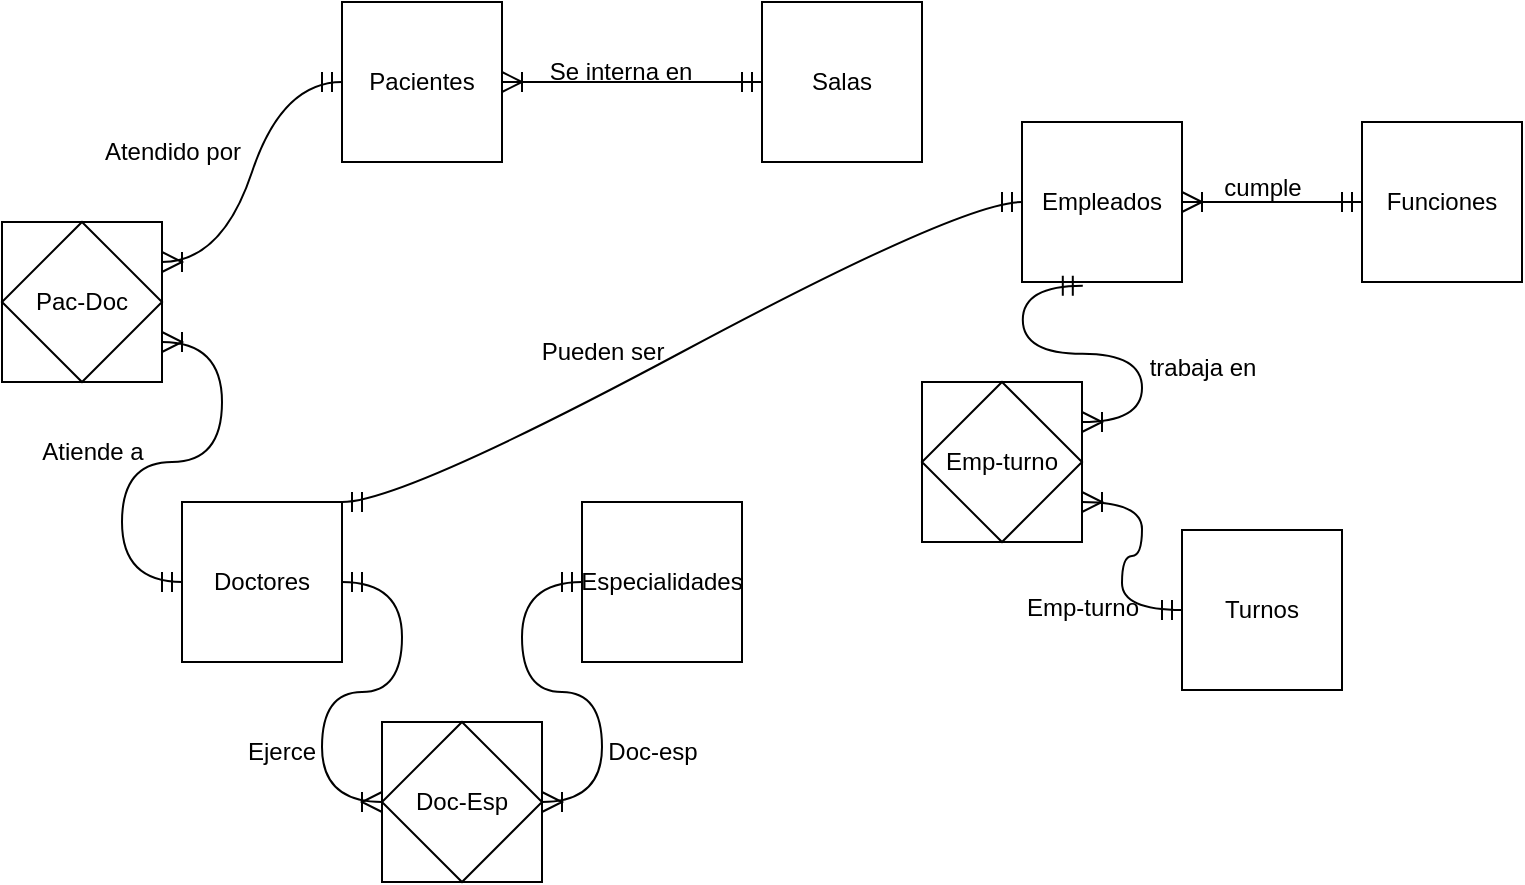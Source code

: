 <mxfile version="27.1.5">
  <diagram name="Página-1" id="cUW0Cw-TYouhR0vvpUyP">
    <mxGraphModel dx="1507" dy="818" grid="1" gridSize="10" guides="1" tooltips="1" connect="1" arrows="1" fold="1" page="1" pageScale="1" pageWidth="827" pageHeight="1169" math="0" shadow="0">
      <root>
        <mxCell id="0" />
        <mxCell id="1" parent="0" />
        <mxCell id="e-mYyunEERbH04-v8ros-4" value="Pacientes" style="whiteSpace=wrap;html=1;aspect=fixed;" vertex="1" parent="1">
          <mxGeometry x="230" y="240" width="80" height="80" as="geometry" />
        </mxCell>
        <mxCell id="e-mYyunEERbH04-v8ros-5" value="Especialidades" style="whiteSpace=wrap;html=1;aspect=fixed;" vertex="1" parent="1">
          <mxGeometry x="350" y="490" width="80" height="80" as="geometry" />
        </mxCell>
        <mxCell id="e-mYyunEERbH04-v8ros-6" value="Empleados" style="whiteSpace=wrap;html=1;aspect=fixed;" vertex="1" parent="1">
          <mxGeometry x="570" y="300" width="80" height="80" as="geometry" />
        </mxCell>
        <mxCell id="e-mYyunEERbH04-v8ros-7" value="Salas" style="whiteSpace=wrap;html=1;aspect=fixed;" vertex="1" parent="1">
          <mxGeometry x="440" y="240" width="80" height="80" as="geometry" />
        </mxCell>
        <mxCell id="e-mYyunEERbH04-v8ros-8" value="Doctores" style="whiteSpace=wrap;html=1;aspect=fixed;" vertex="1" parent="1">
          <mxGeometry x="150" y="490" width="80" height="80" as="geometry" />
        </mxCell>
        <mxCell id="e-mYyunEERbH04-v8ros-9" value="Turnos" style="whiteSpace=wrap;html=1;aspect=fixed;" vertex="1" parent="1">
          <mxGeometry x="650" y="504" width="80" height="80" as="geometry" />
        </mxCell>
        <mxCell id="e-mYyunEERbH04-v8ros-10" value="Funciones" style="whiteSpace=wrap;html=1;aspect=fixed;" vertex="1" parent="1">
          <mxGeometry x="740" y="300" width="80" height="80" as="geometry" />
        </mxCell>
        <mxCell id="e-mYyunEERbH04-v8ros-11" value="" style="edgeStyle=entityRelationEdgeStyle;fontSize=12;html=1;endArrow=ERoneToMany;startArrow=ERmandOne;rounded=0;startSize=8;endSize=8;curved=1;entryX=1;entryY=0.5;entryDx=0;entryDy=0;exitX=0;exitY=0.5;exitDx=0;exitDy=0;" edge="1" parent="1" source="e-mYyunEERbH04-v8ros-7" target="e-mYyunEERbH04-v8ros-4">
          <mxGeometry width="100" height="100" relative="1" as="geometry">
            <mxPoint x="400" y="280" as="sourcePoint" />
            <mxPoint x="431" y="535" as="targetPoint" />
            <Array as="points">
              <mxPoint x="430" y="310" />
              <mxPoint x="462" y="585" />
              <mxPoint x="310" y="380" />
            </Array>
          </mxGeometry>
        </mxCell>
        <mxCell id="e-mYyunEERbH04-v8ros-12" value="" style="whiteSpace=wrap;html=1;aspect=fixed;" vertex="1" parent="1">
          <mxGeometry x="60" y="350" width="80" height="80" as="geometry" />
        </mxCell>
        <mxCell id="e-mYyunEERbH04-v8ros-13" value="Pac-Doc" style="rhombus;whiteSpace=wrap;html=1;" vertex="1" parent="1">
          <mxGeometry x="60" y="350" width="80" height="80" as="geometry" />
        </mxCell>
        <mxCell id="e-mYyunEERbH04-v8ros-14" value="" style="edgeStyle=entityRelationEdgeStyle;fontSize=12;html=1;endArrow=ERoneToMany;startArrow=ERmandOne;rounded=0;startSize=8;endSize=8;curved=1;exitX=0;exitY=0.5;exitDx=0;exitDy=0;entryX=1;entryY=0.25;entryDx=0;entryDy=0;" edge="1" parent="1" source="e-mYyunEERbH04-v8ros-4" target="e-mYyunEERbH04-v8ros-12">
          <mxGeometry width="100" height="100" relative="1" as="geometry">
            <mxPoint x="390" y="545" as="sourcePoint" />
            <mxPoint x="471" y="545" as="targetPoint" />
            <Array as="points">
              <mxPoint x="502" y="595" />
              <mxPoint x="140" y="280" />
              <mxPoint x="60" y="240" />
              <mxPoint x="360" y="440" />
              <mxPoint x="350" y="390" />
            </Array>
          </mxGeometry>
        </mxCell>
        <mxCell id="e-mYyunEERbH04-v8ros-16" value="" style="edgeStyle=entityRelationEdgeStyle;fontSize=12;html=1;endArrow=ERoneToMany;startArrow=ERmandOne;rounded=0;startSize=8;endSize=8;curved=1;exitX=0;exitY=0.5;exitDx=0;exitDy=0;entryX=1;entryY=0.75;entryDx=0;entryDy=0;" edge="1" parent="1" source="e-mYyunEERbH04-v8ros-8" target="e-mYyunEERbH04-v8ros-12">
          <mxGeometry width="100" height="100" relative="1" as="geometry">
            <mxPoint x="320" y="360" as="sourcePoint" />
            <mxPoint x="190" y="430" as="targetPoint" />
            <Array as="points">
              <mxPoint x="592" y="675" />
              <mxPoint x="230" y="360" />
              <mxPoint x="150" y="320" />
              <mxPoint x="450" y="520" />
              <mxPoint x="440" y="470" />
            </Array>
          </mxGeometry>
        </mxCell>
        <mxCell id="e-mYyunEERbH04-v8ros-19" value="" style="edgeStyle=entityRelationEdgeStyle;fontSize=12;html=1;endArrow=ERoneToMany;startArrow=ERmandOne;rounded=0;startSize=8;endSize=8;curved=1;entryX=1;entryY=0.5;entryDx=0;entryDy=0;exitX=0;exitY=0.5;exitDx=0;exitDy=0;" edge="1" parent="1" source="e-mYyunEERbH04-v8ros-10" target="e-mYyunEERbH04-v8ros-6">
          <mxGeometry width="100" height="100" relative="1" as="geometry">
            <mxPoint x="410" y="545" as="sourcePoint" />
            <mxPoint x="491" y="545" as="targetPoint" />
            <Array as="points">
              <mxPoint x="522" y="595" />
              <mxPoint x="370" y="390" />
            </Array>
          </mxGeometry>
        </mxCell>
        <mxCell id="e-mYyunEERbH04-v8ros-20" value="" style="whiteSpace=wrap;html=1;aspect=fixed;" vertex="1" parent="1">
          <mxGeometry x="520" y="430" width="80" height="80" as="geometry" />
        </mxCell>
        <mxCell id="e-mYyunEERbH04-v8ros-21" value="Emp-turno" style="rhombus;whiteSpace=wrap;html=1;" vertex="1" parent="1">
          <mxGeometry x="520" y="430" width="80" height="80" as="geometry" />
        </mxCell>
        <mxCell id="e-mYyunEERbH04-v8ros-22" value="" style="edgeStyle=entityRelationEdgeStyle;fontSize=12;html=1;endArrow=ERoneToMany;startArrow=ERmandOne;rounded=0;startSize=8;endSize=8;curved=1;exitX=0.38;exitY=1.023;exitDx=0;exitDy=0;exitPerimeter=0;entryX=1;entryY=0.25;entryDx=0;entryDy=0;" edge="1" parent="1" source="e-mYyunEERbH04-v8ros-6" target="e-mYyunEERbH04-v8ros-20">
          <mxGeometry width="100" height="100" relative="1" as="geometry">
            <mxPoint x="410" y="535" as="sourcePoint" />
            <mxPoint x="491" y="535" as="targetPoint" />
            <Array as="points">
              <mxPoint x="522" y="585" />
              <mxPoint x="370" y="380" />
            </Array>
          </mxGeometry>
        </mxCell>
        <mxCell id="e-mYyunEERbH04-v8ros-23" value="" style="edgeStyle=entityRelationEdgeStyle;fontSize=12;html=1;endArrow=ERoneToMany;startArrow=ERmandOne;rounded=0;startSize=8;endSize=8;curved=1;exitX=0;exitY=0.5;exitDx=0;exitDy=0;entryX=1;entryY=0.75;entryDx=0;entryDy=0;" edge="1" parent="1" source="e-mYyunEERbH04-v8ros-9" target="e-mYyunEERbH04-v8ros-20">
          <mxGeometry width="100" height="100" relative="1" as="geometry">
            <mxPoint x="830" y="472" as="sourcePoint" />
            <mxPoint x="790" y="520" as="targetPoint" />
            <Array as="points">
              <mxPoint x="752" y="675" />
              <mxPoint x="600" y="470" />
            </Array>
          </mxGeometry>
        </mxCell>
        <mxCell id="e-mYyunEERbH04-v8ros-24" value="" style="edgeStyle=entityRelationEdgeStyle;fontSize=12;html=1;endArrow=ERoneToMany;startArrow=ERmandOne;rounded=0;startSize=8;endSize=8;curved=1;entryX=0;entryY=0.5;entryDx=0;entryDy=0;fontStyle=1" edge="1" parent="1" source="e-mYyunEERbH04-v8ros-8" target="e-mYyunEERbH04-v8ros-26">
          <mxGeometry width="100" height="100" relative="1" as="geometry">
            <mxPoint x="310" y="570" as="sourcePoint" />
            <mxPoint x="530" y="430" as="targetPoint" />
            <Array as="points">
              <mxPoint x="492" y="585" />
              <mxPoint x="340" y="380" />
            </Array>
          </mxGeometry>
        </mxCell>
        <mxCell id="e-mYyunEERbH04-v8ros-25" value="" style="whiteSpace=wrap;html=1;aspect=fixed;" vertex="1" parent="1">
          <mxGeometry x="250" y="600" width="80" height="80" as="geometry" />
        </mxCell>
        <mxCell id="e-mYyunEERbH04-v8ros-26" value="Doc-Esp" style="rhombus;whiteSpace=wrap;html=1;" vertex="1" parent="1">
          <mxGeometry x="250" y="600" width="80" height="80" as="geometry" />
        </mxCell>
        <mxCell id="e-mYyunEERbH04-v8ros-27" value="" style="edgeStyle=entityRelationEdgeStyle;fontSize=12;html=1;endArrow=ERoneToMany;startArrow=ERmandOne;rounded=0;startSize=8;endSize=8;curved=1;entryX=1;entryY=0.5;entryDx=0;entryDy=0;fontStyle=1;exitX=0;exitY=0.5;exitDx=0;exitDy=0;" edge="1" parent="1" source="e-mYyunEERbH04-v8ros-5" target="e-mYyunEERbH04-v8ros-26">
          <mxGeometry width="100" height="100" relative="1" as="geometry">
            <mxPoint x="300" y="730" as="sourcePoint" />
            <mxPoint x="320" y="840" as="targetPoint" />
            <Array as="points">
              <mxPoint x="562" y="785" />
              <mxPoint x="410" y="580" />
            </Array>
          </mxGeometry>
        </mxCell>
        <mxCell id="e-mYyunEERbH04-v8ros-28" value="" style="edgeStyle=entityRelationEdgeStyle;fontSize=12;html=1;endArrow=ERmandOne;startArrow=ERmandOne;rounded=0;startSize=8;endSize=8;curved=1;exitX=1;exitY=0;exitDx=0;exitDy=0;entryX=0;entryY=0.5;entryDx=0;entryDy=0;" edge="1" parent="1" source="e-mYyunEERbH04-v8ros-8" target="e-mYyunEERbH04-v8ros-6">
          <mxGeometry width="100" height="100" relative="1" as="geometry">
            <mxPoint x="376" y="518" as="sourcePoint" />
            <mxPoint x="462" y="518" as="targetPoint" />
            <Array as="points">
              <mxPoint x="360" y="350" />
            </Array>
          </mxGeometry>
        </mxCell>
        <mxCell id="e-mYyunEERbH04-v8ros-29" value="Se interna en" style="text;html=1;align=center;verticalAlign=middle;resizable=0;points=[];autosize=1;strokeColor=none;fillColor=none;" vertex="1" parent="1">
          <mxGeometry x="324" y="260" width="90" height="30" as="geometry" />
        </mxCell>
        <mxCell id="e-mYyunEERbH04-v8ros-30" value="Atendido por" style="text;html=1;align=center;verticalAlign=middle;resizable=0;points=[];autosize=1;strokeColor=none;fillColor=none;" vertex="1" parent="1">
          <mxGeometry x="100" y="300" width="90" height="30" as="geometry" />
        </mxCell>
        <mxCell id="e-mYyunEERbH04-v8ros-31" value="Atiende a" style="text;html=1;align=center;verticalAlign=middle;resizable=0;points=[];autosize=1;strokeColor=none;fillColor=none;" vertex="1" parent="1">
          <mxGeometry x="70" y="450" width="70" height="30" as="geometry" />
        </mxCell>
        <mxCell id="e-mYyunEERbH04-v8ros-33" value="Ejerce" style="text;html=1;align=center;verticalAlign=middle;whiteSpace=wrap;rounded=0;" vertex="1" parent="1">
          <mxGeometry x="170" y="600" width="60" height="30" as="geometry" />
        </mxCell>
        <mxCell id="e-mYyunEERbH04-v8ros-34" value="Doc-esp" style="text;html=1;align=center;verticalAlign=middle;resizable=0;points=[];autosize=1;strokeColor=none;fillColor=none;" vertex="1" parent="1">
          <mxGeometry x="350" y="600" width="70" height="30" as="geometry" />
        </mxCell>
        <mxCell id="e-mYyunEERbH04-v8ros-35" value="Pueden ser" style="text;html=1;align=center;verticalAlign=middle;resizable=0;points=[];autosize=1;strokeColor=none;fillColor=none;" vertex="1" parent="1">
          <mxGeometry x="320" y="400" width="80" height="30" as="geometry" />
        </mxCell>
        <mxCell id="e-mYyunEERbH04-v8ros-36" value="cumple" style="text;html=1;align=center;verticalAlign=middle;resizable=0;points=[];autosize=1;strokeColor=none;fillColor=none;" vertex="1" parent="1">
          <mxGeometry x="660" y="318" width="60" height="30" as="geometry" />
        </mxCell>
        <mxCell id="e-mYyunEERbH04-v8ros-37" value="trabaja en" style="text;html=1;align=center;verticalAlign=middle;resizable=0;points=[];autosize=1;strokeColor=none;fillColor=none;" vertex="1" parent="1">
          <mxGeometry x="620" y="408" width="80" height="30" as="geometry" />
        </mxCell>
        <mxCell id="e-mYyunEERbH04-v8ros-38" value="Emp-turno" style="text;html=1;align=center;verticalAlign=middle;resizable=0;points=[];autosize=1;strokeColor=none;fillColor=none;" vertex="1" parent="1">
          <mxGeometry x="560" y="528" width="80" height="30" as="geometry" />
        </mxCell>
      </root>
    </mxGraphModel>
  </diagram>
</mxfile>
